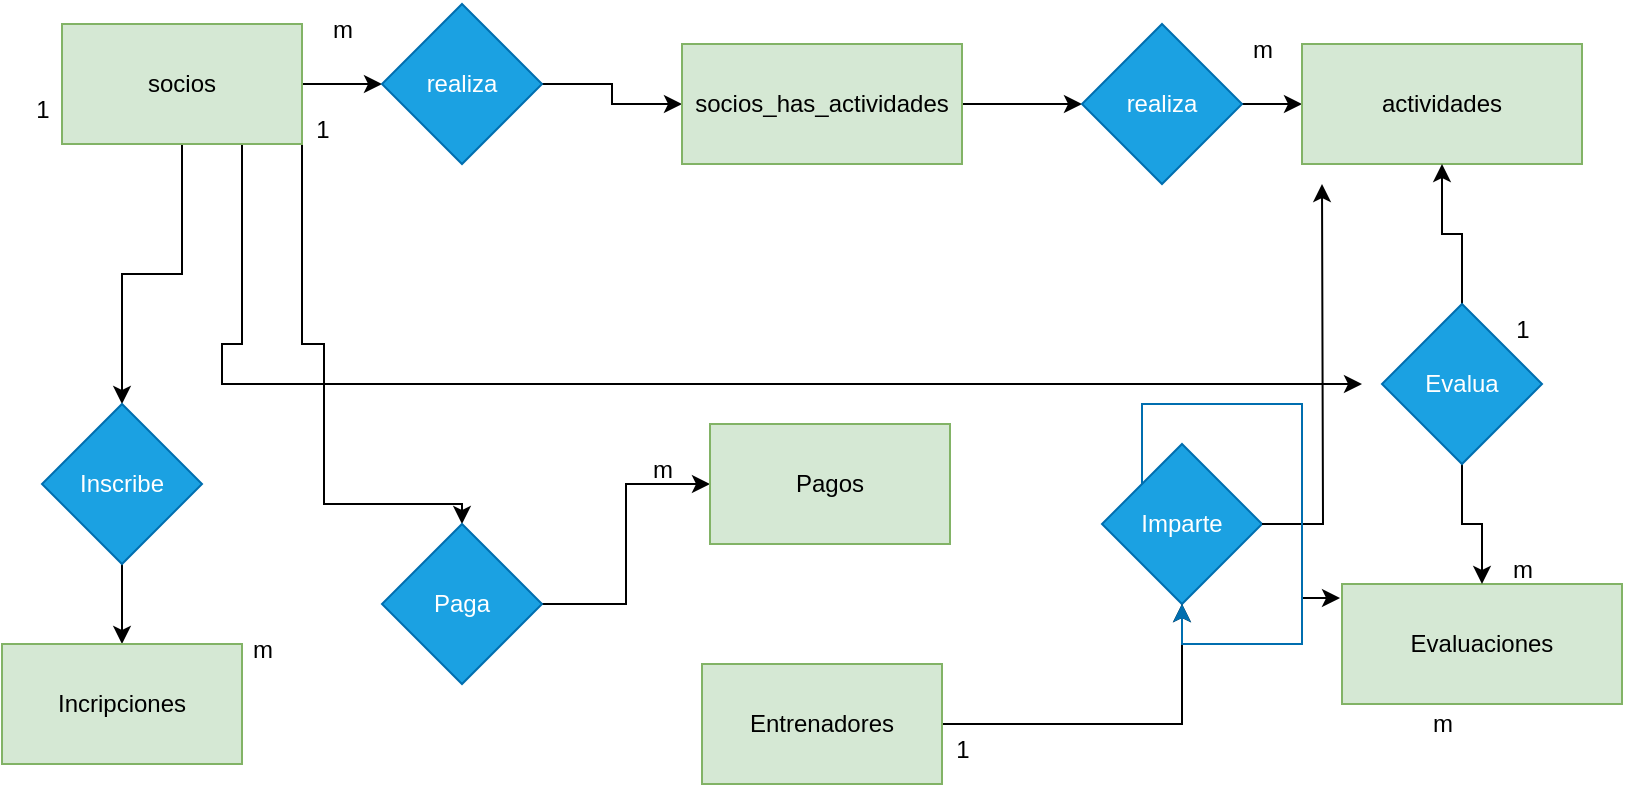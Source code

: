 <mxfile version="26.0.14">
  <diagram name="Página-1" id="JEddm-4H1umdX_3q6fGg">
    <mxGraphModel dx="1356" dy="1892" grid="1" gridSize="10" guides="1" tooltips="1" connect="1" arrows="1" fold="1" page="1" pageScale="1" pageWidth="827" pageHeight="1169" math="0" shadow="0">
      <root>
        <mxCell id="0" />
        <mxCell id="1" parent="0" />
        <mxCell id="fOWD_O55BJelFNM0zgmV-6" value="" style="edgeStyle=orthogonalEdgeStyle;rounded=0;orthogonalLoop=1;jettySize=auto;html=1;" edge="1" parent="1" source="fOWD_O55BJelFNM0zgmV-1" target="fOWD_O55BJelFNM0zgmV-2">
          <mxGeometry relative="1" as="geometry" />
        </mxCell>
        <mxCell id="fOWD_O55BJelFNM0zgmV-15" style="edgeStyle=orthogonalEdgeStyle;rounded=0;orthogonalLoop=1;jettySize=auto;html=1;" edge="1" parent="1" source="fOWD_O55BJelFNM0zgmV-1">
          <mxGeometry relative="1" as="geometry">
            <mxPoint x="680" y="190" as="targetPoint" />
            <Array as="points">
              <mxPoint x="120" y="170" />
              <mxPoint x="110" y="170" />
              <mxPoint x="110" y="190" />
            </Array>
          </mxGeometry>
        </mxCell>
        <mxCell id="fOWD_O55BJelFNM0zgmV-18" style="edgeStyle=orthogonalEdgeStyle;rounded=0;orthogonalLoop=1;jettySize=auto;html=1;" edge="1" parent="1" source="fOWD_O55BJelFNM0zgmV-1" target="fOWD_O55BJelFNM0zgmV-16">
          <mxGeometry relative="1" as="geometry" />
        </mxCell>
        <mxCell id="fOWD_O55BJelFNM0zgmV-21" style="edgeStyle=orthogonalEdgeStyle;rounded=0;orthogonalLoop=1;jettySize=auto;html=1;" edge="1" parent="1" source="fOWD_O55BJelFNM0zgmV-1" target="fOWD_O55BJelFNM0zgmV-20">
          <mxGeometry relative="1" as="geometry">
            <mxPoint x="160" y="270" as="targetPoint" />
            <Array as="points">
              <mxPoint x="150" y="170" />
              <mxPoint x="161" y="170" />
              <mxPoint x="161" y="250" />
              <mxPoint x="230" y="250" />
            </Array>
          </mxGeometry>
        </mxCell>
        <mxCell id="fOWD_O55BJelFNM0zgmV-1" value="socios" style="whiteSpace=wrap;html=1;fillColor=#d5e8d4;strokeColor=#82b366;" vertex="1" parent="1">
          <mxGeometry x="30" y="10" width="120" height="60" as="geometry" />
        </mxCell>
        <mxCell id="fOWD_O55BJelFNM0zgmV-7" value="" style="edgeStyle=orthogonalEdgeStyle;rounded=0;orthogonalLoop=1;jettySize=auto;html=1;" edge="1" parent="1" source="fOWD_O55BJelFNM0zgmV-2" target="fOWD_O55BJelFNM0zgmV-3">
          <mxGeometry relative="1" as="geometry" />
        </mxCell>
        <mxCell id="fOWD_O55BJelFNM0zgmV-2" value="realiza" style="rhombus;whiteSpace=wrap;html=1;fillColor=#1ba1e2;fontColor=#ffffff;strokeColor=#006EAF;" vertex="1" parent="1">
          <mxGeometry x="190" width="80" height="80" as="geometry" />
        </mxCell>
        <mxCell id="fOWD_O55BJelFNM0zgmV-8" value="" style="edgeStyle=orthogonalEdgeStyle;rounded=0;orthogonalLoop=1;jettySize=auto;html=1;" edge="1" parent="1" source="fOWD_O55BJelFNM0zgmV-3" target="fOWD_O55BJelFNM0zgmV-4">
          <mxGeometry relative="1" as="geometry" />
        </mxCell>
        <mxCell id="fOWD_O55BJelFNM0zgmV-3" value="socios_has_actividades" style="whiteSpace=wrap;html=1;fillColor=#d5e8d4;strokeColor=#82b366;" vertex="1" parent="1">
          <mxGeometry x="340" y="20" width="140" height="60" as="geometry" />
        </mxCell>
        <mxCell id="fOWD_O55BJelFNM0zgmV-9" value="" style="edgeStyle=orthogonalEdgeStyle;rounded=0;orthogonalLoop=1;jettySize=auto;html=1;" edge="1" parent="1" source="fOWD_O55BJelFNM0zgmV-4" target="fOWD_O55BJelFNM0zgmV-5">
          <mxGeometry relative="1" as="geometry" />
        </mxCell>
        <mxCell id="fOWD_O55BJelFNM0zgmV-4" value="realiza" style="rhombus;whiteSpace=wrap;html=1;fillColor=#1ba1e2;fontColor=#ffffff;strokeColor=#006EAF;" vertex="1" parent="1">
          <mxGeometry x="540" y="10" width="80" height="80" as="geometry" />
        </mxCell>
        <mxCell id="fOWD_O55BJelFNM0zgmV-5" value="actividades" style="whiteSpace=wrap;html=1;fillColor=#d5e8d4;strokeColor=#82b366;" vertex="1" parent="1">
          <mxGeometry x="650" y="20" width="140" height="60" as="geometry" />
        </mxCell>
        <mxCell id="fOWD_O55BJelFNM0zgmV-10" value="Evaluaciones" style="whiteSpace=wrap;html=1;fillColor=#d5e8d4;strokeColor=#82b366;" vertex="1" parent="1">
          <mxGeometry x="670" y="290" width="140" height="60" as="geometry" />
        </mxCell>
        <mxCell id="fOWD_O55BJelFNM0zgmV-12" value="" style="edgeStyle=orthogonalEdgeStyle;rounded=0;orthogonalLoop=1;jettySize=auto;html=1;" edge="1" parent="1" source="fOWD_O55BJelFNM0zgmV-11" target="fOWD_O55BJelFNM0zgmV-5">
          <mxGeometry relative="1" as="geometry" />
        </mxCell>
        <mxCell id="fOWD_O55BJelFNM0zgmV-13" value="" style="edgeStyle=orthogonalEdgeStyle;rounded=0;orthogonalLoop=1;jettySize=auto;html=1;" edge="1" parent="1" source="fOWD_O55BJelFNM0zgmV-11" target="fOWD_O55BJelFNM0zgmV-10">
          <mxGeometry relative="1" as="geometry" />
        </mxCell>
        <mxCell id="fOWD_O55BJelFNM0zgmV-11" value="Evalua" style="rhombus;whiteSpace=wrap;html=1;fillColor=#1ba1e2;fontColor=#ffffff;strokeColor=#006EAF;" vertex="1" parent="1">
          <mxGeometry x="690" y="150" width="80" height="80" as="geometry" />
        </mxCell>
        <mxCell id="fOWD_O55BJelFNM0zgmV-19" value="" style="edgeStyle=orthogonalEdgeStyle;rounded=0;orthogonalLoop=1;jettySize=auto;html=1;" edge="1" parent="1" source="fOWD_O55BJelFNM0zgmV-16" target="fOWD_O55BJelFNM0zgmV-17">
          <mxGeometry relative="1" as="geometry" />
        </mxCell>
        <mxCell id="fOWD_O55BJelFNM0zgmV-16" value="Inscribe" style="rhombus;whiteSpace=wrap;html=1;fillColor=#1ba1e2;fontColor=#ffffff;strokeColor=#006EAF;" vertex="1" parent="1">
          <mxGeometry x="20" y="200" width="80" height="80" as="geometry" />
        </mxCell>
        <mxCell id="fOWD_O55BJelFNM0zgmV-17" value="Incripciones" style="whiteSpace=wrap;html=1;fillColor=#d5e8d4;strokeColor=#82b366;" vertex="1" parent="1">
          <mxGeometry y="320" width="120" height="60" as="geometry" />
        </mxCell>
        <mxCell id="fOWD_O55BJelFNM0zgmV-25" style="edgeStyle=orthogonalEdgeStyle;rounded=0;orthogonalLoop=1;jettySize=auto;html=1;" edge="1" parent="1" source="fOWD_O55BJelFNM0zgmV-20" target="fOWD_O55BJelFNM0zgmV-24">
          <mxGeometry relative="1" as="geometry" />
        </mxCell>
        <mxCell id="fOWD_O55BJelFNM0zgmV-20" value="Paga" style="rhombus;whiteSpace=wrap;html=1;fillColor=#1ba1e2;fontColor=#ffffff;strokeColor=#006EAF;" vertex="1" parent="1">
          <mxGeometry x="190" y="260" width="80" height="80" as="geometry" />
        </mxCell>
        <mxCell id="fOWD_O55BJelFNM0zgmV-24" value="Pagos" style="whiteSpace=wrap;html=1;fillColor=#d5e8d4;strokeColor=#82b366;" vertex="1" parent="1">
          <mxGeometry x="354" y="210" width="120" height="60" as="geometry" />
        </mxCell>
        <mxCell id="fOWD_O55BJelFNM0zgmV-40" style="edgeStyle=orthogonalEdgeStyle;rounded=0;orthogonalLoop=1;jettySize=auto;html=1;" edge="1" parent="1" source="fOWD_O55BJelFNM0zgmV-26">
          <mxGeometry relative="1" as="geometry">
            <mxPoint x="660" y="90" as="targetPoint" />
          </mxGeometry>
        </mxCell>
        <mxCell id="fOWD_O55BJelFNM0zgmV-26" value="Imparte" style="rhombus;whiteSpace=wrap;html=1;fillColor=#1ba1e2;fontColor=#ffffff;strokeColor=#006EAF;" vertex="1" parent="1">
          <mxGeometry x="550" y="220" width="80" height="80" as="geometry" />
        </mxCell>
        <mxCell id="fOWD_O55BJelFNM0zgmV-28" style="edgeStyle=orthogonalEdgeStyle;rounded=0;orthogonalLoop=1;jettySize=auto;html=1;" edge="1" parent="1" source="fOWD_O55BJelFNM0zgmV-27" target="fOWD_O55BJelFNM0zgmV-26">
          <mxGeometry relative="1" as="geometry" />
        </mxCell>
        <mxCell id="fOWD_O55BJelFNM0zgmV-27" value="Entrenadores" style="whiteSpace=wrap;html=1;fillColor=#d5e8d4;strokeColor=#82b366;" vertex="1" parent="1">
          <mxGeometry x="350" y="330" width="120" height="60" as="geometry" />
        </mxCell>
        <mxCell id="fOWD_O55BJelFNM0zgmV-30" value="m" style="text;html=1;align=center;verticalAlign=middle;resizable=0;points=[];autosize=1;strokeColor=none;fillColor=none;" vertex="1" parent="1">
          <mxGeometry x="615" y="8" width="30" height="30" as="geometry" />
        </mxCell>
        <mxCell id="fOWD_O55BJelFNM0zgmV-31" value="m" style="text;html=1;align=center;verticalAlign=middle;resizable=0;points=[];autosize=1;strokeColor=none;fillColor=none;" vertex="1" parent="1">
          <mxGeometry x="155" y="-2" width="30" height="30" as="geometry" />
        </mxCell>
        <mxCell id="fOWD_O55BJelFNM0zgmV-32" value="m" style="text;html=1;align=center;verticalAlign=middle;resizable=0;points=[];autosize=1;strokeColor=none;fillColor=none;" vertex="1" parent="1">
          <mxGeometry x="115" y="308" width="30" height="30" as="geometry" />
        </mxCell>
        <mxCell id="fOWD_O55BJelFNM0zgmV-33" value="1" style="text;html=1;align=center;verticalAlign=middle;resizable=0;points=[];autosize=1;strokeColor=none;fillColor=none;" vertex="1" parent="1">
          <mxGeometry x="5" y="38" width="30" height="30" as="geometry" />
        </mxCell>
        <mxCell id="fOWD_O55BJelFNM0zgmV-34" value="m" style="text;html=1;align=center;verticalAlign=middle;resizable=0;points=[];autosize=1;strokeColor=none;fillColor=none;" vertex="1" parent="1">
          <mxGeometry x="315" y="218" width="30" height="30" as="geometry" />
        </mxCell>
        <mxCell id="fOWD_O55BJelFNM0zgmV-35" value="1" style="text;html=1;align=center;verticalAlign=middle;resizable=0;points=[];autosize=1;strokeColor=none;fillColor=none;" vertex="1" parent="1">
          <mxGeometry x="145" y="48" width="30" height="30" as="geometry" />
        </mxCell>
        <mxCell id="fOWD_O55BJelFNM0zgmV-36" value="1" style="text;html=1;align=center;verticalAlign=middle;resizable=0;points=[];autosize=1;strokeColor=none;fillColor=none;" vertex="1" parent="1">
          <mxGeometry x="745" y="148" width="30" height="30" as="geometry" />
        </mxCell>
        <mxCell id="fOWD_O55BJelFNM0zgmV-37" value="m" style="text;html=1;align=center;verticalAlign=middle;resizable=0;points=[];autosize=1;strokeColor=none;fillColor=none;" vertex="1" parent="1">
          <mxGeometry x="745" y="268" width="30" height="30" as="geometry" />
        </mxCell>
        <mxCell id="fOWD_O55BJelFNM0zgmV-38" value="1" style="text;html=1;align=center;verticalAlign=middle;resizable=0;points=[];autosize=1;strokeColor=none;fillColor=none;" vertex="1" parent="1">
          <mxGeometry x="465" y="358" width="30" height="30" as="geometry" />
        </mxCell>
        <mxCell id="fOWD_O55BJelFNM0zgmV-39" value="m" style="text;html=1;align=center;verticalAlign=middle;resizable=0;points=[];autosize=1;strokeColor=none;fillColor=none;" vertex="1" parent="1">
          <mxGeometry x="705" y="345" width="30" height="30" as="geometry" />
        </mxCell>
        <mxCell id="fOWD_O55BJelFNM0zgmV-41" style="edgeStyle=orthogonalEdgeStyle;rounded=0;orthogonalLoop=1;jettySize=auto;html=1;entryX=-0.007;entryY=0.117;entryDx=0;entryDy=0;entryPerimeter=0;" edge="1" parent="1" source="fOWD_O55BJelFNM0zgmV-26" target="fOWD_O55BJelFNM0zgmV-10">
          <mxGeometry relative="1" as="geometry" />
        </mxCell>
        <mxCell id="fOWD_O55BJelFNM0zgmV-42" style="edgeStyle=orthogonalEdgeStyle;rounded=0;orthogonalLoop=1;jettySize=auto;html=1;exitX=0;exitY=0;exitDx=0;exitDy=0;fillColor=#1ba1e2;strokeColor=#006EAF;" edge="1" parent="1" source="fOWD_O55BJelFNM0zgmV-26" target="fOWD_O55BJelFNM0zgmV-26">
          <mxGeometry relative="1" as="geometry" />
        </mxCell>
      </root>
    </mxGraphModel>
  </diagram>
</mxfile>
